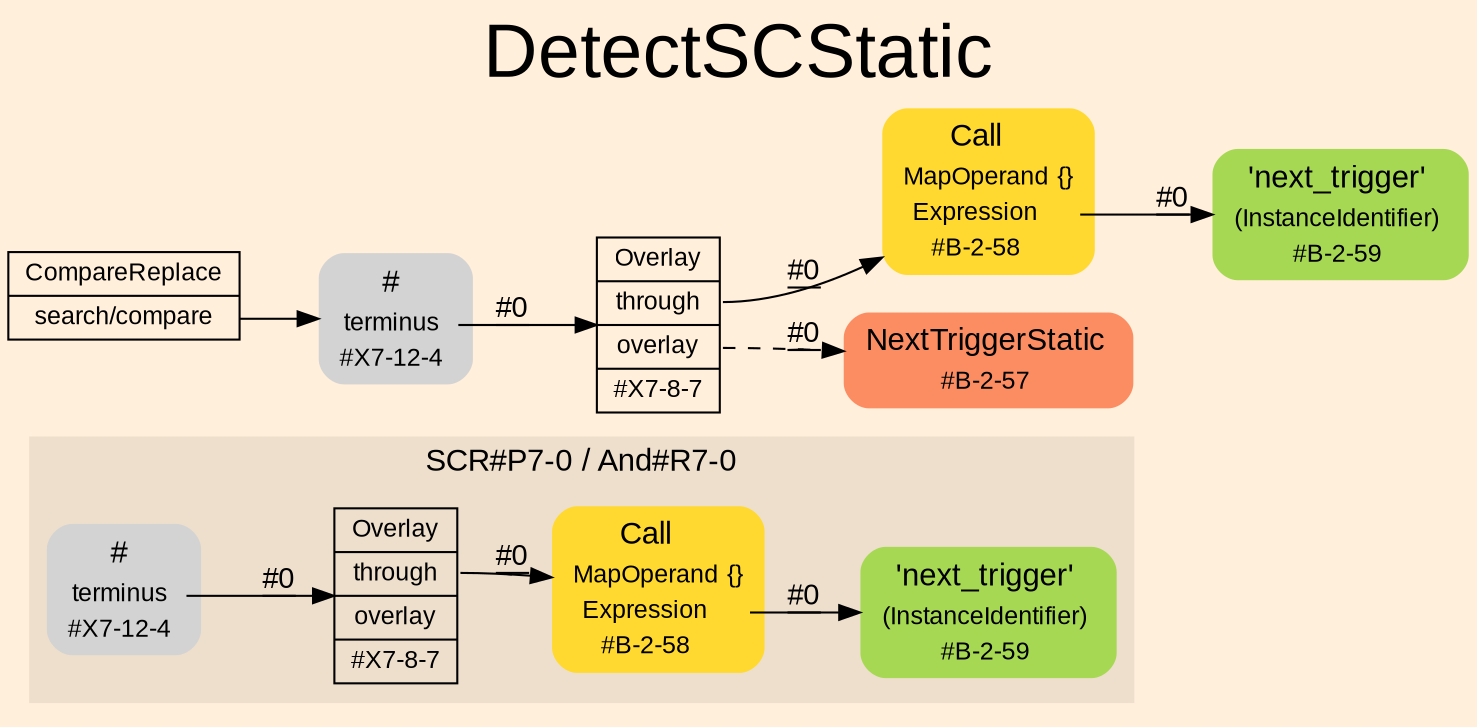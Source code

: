 digraph "DetectSCStatic" {
label = "DetectSCStatic"
labelloc = t
fontsize = "36"
graph [
    rankdir = "LR"
    ranksep = 0.3
    bgcolor = antiquewhite1
    color = black
    fontcolor = black
    fontname = "Arial"
];
node [
    fontname = "Arial"
];
edge [
    fontname = "Arial"
];

// -------------------- figure And#R7-0 --------------------
// -------- region And#R7-0 ----------
subgraph "clusterAnd#R7-0" {
    label = "SCR#P7-0 / And#R7-0"
    style = "filled"
    color = antiquewhite2
    fontsize = "15"
    "And#R7-0/#B-2-58" [
        // -------- block And#R7-0/#B-2-58 ----------
        shape = "plaintext"
        fillcolor = "/set28/6"
        label = <<TABLE BORDER="0" CELLBORDER="0" CELLSPACING="0">
         <TR><TD><FONT POINT-SIZE="15.0">Call</FONT></TD><TD></TD></TR>
         <TR><TD>MapOperand</TD><TD PORT="port0">{}</TD></TR>
         <TR><TD>Expression</TD><TD PORT="port1"></TD></TR>
         <TR><TD>#B-2-58</TD><TD PORT="port2"></TD></TR>
        </TABLE>>
        style = "rounded,filled"
        fontsize = "12"
    ];
    
    "And#R7-0/#X7-12-4" [
        // -------- block And#R7-0/#X7-12-4 ----------
        shape = "plaintext"
        label = <<TABLE BORDER="0" CELLBORDER="0" CELLSPACING="0">
         <TR><TD><FONT POINT-SIZE="15.0">#</FONT></TD><TD></TD></TR>
         <TR><TD>terminus</TD><TD PORT="port0"></TD></TR>
         <TR><TD>#X7-12-4</TD><TD PORT="port1"></TD></TR>
        </TABLE>>
        style = "rounded,filled"
        fontsize = "12"
    ];
    
    "And#R7-0/#X7-8-7" [
        // -------- block And#R7-0/#X7-8-7 ----------
        shape = "record"
        fillcolor = antiquewhite2
        label = "<fixed> Overlay | <port0> through | <port1> overlay | <port2> #X7-8-7"
        style = "filled"
        fontsize = "12"
        color = black
        fontcolor = black
    ];
    
    "And#R7-0/#B-2-59" [
        // -------- block And#R7-0/#B-2-59 ----------
        shape = "plaintext"
        fillcolor = "/set28/5"
        label = <<TABLE BORDER="0" CELLBORDER="0" CELLSPACING="0">
         <TR><TD><FONT POINT-SIZE="15.0">'next_trigger'</FONT></TD><TD></TD></TR>
         <TR><TD>(InstanceIdentifier)</TD><TD PORT="port0"></TD></TR>
         <TR><TD>#B-2-59</TD><TD PORT="port1"></TD></TR>
        </TABLE>>
        style = "rounded,filled"
        fontsize = "12"
    ];
    
}

"And#R7-0/#B-2-58":port1 -> "And#R7-0/#B-2-59" [
    label = "#0"
    decorate = true
    color = black
    fontcolor = black
];

"And#R7-0/#X7-12-4":port0 -> "And#R7-0/#X7-8-7" [
    label = "#0"
    decorate = true
    color = black
    fontcolor = black
];

"And#R7-0/#X7-8-7":port0 -> "And#R7-0/#B-2-58" [
    label = "#0"
    decorate = true
    color = black
    fontcolor = black
];


// -------------------- transformation figure --------------------
"CR#X7-10-7" [
    // -------- block CR#X7-10-7 ----------
    shape = "record"
    fillcolor = antiquewhite1
    label = "<fixed> CompareReplace | <port0> search/compare"
    style = "filled"
    fontsize = "12"
    color = black
    fontcolor = black
];

"#X7-12-4" [
    // -------- block #X7-12-4 ----------
    shape = "plaintext"
    label = <<TABLE BORDER="0" CELLBORDER="0" CELLSPACING="0">
     <TR><TD><FONT POINT-SIZE="15.0">#</FONT></TD><TD></TD></TR>
     <TR><TD>terminus</TD><TD PORT="port0"></TD></TR>
     <TR><TD>#X7-12-4</TD><TD PORT="port1"></TD></TR>
    </TABLE>>
    style = "rounded,filled"
    fontsize = "12"
];

"#X7-8-7" [
    // -------- block #X7-8-7 ----------
    shape = "record"
    fillcolor = antiquewhite1
    label = "<fixed> Overlay | <port0> through | <port1> overlay | <port2> #X7-8-7"
    style = "filled"
    fontsize = "12"
    color = black
    fontcolor = black
];

"#B-2-58" [
    // -------- block #B-2-58 ----------
    shape = "plaintext"
    fillcolor = "/set28/6"
    label = <<TABLE BORDER="0" CELLBORDER="0" CELLSPACING="0">
     <TR><TD><FONT POINT-SIZE="15.0">Call</FONT></TD><TD></TD></TR>
     <TR><TD>MapOperand</TD><TD PORT="port0">{}</TD></TR>
     <TR><TD>Expression</TD><TD PORT="port1"></TD></TR>
     <TR><TD>#B-2-58</TD><TD PORT="port2"></TD></TR>
    </TABLE>>
    style = "rounded,filled"
    fontsize = "12"
];

"#B-2-59" [
    // -------- block #B-2-59 ----------
    shape = "plaintext"
    fillcolor = "/set28/5"
    label = <<TABLE BORDER="0" CELLBORDER="0" CELLSPACING="0">
     <TR><TD><FONT POINT-SIZE="15.0">'next_trigger'</FONT></TD><TD></TD></TR>
     <TR><TD>(InstanceIdentifier)</TD><TD PORT="port0"></TD></TR>
     <TR><TD>#B-2-59</TD><TD PORT="port1"></TD></TR>
    </TABLE>>
    style = "rounded,filled"
    fontsize = "12"
];

"#B-2-57" [
    // -------- block #B-2-57 ----------
    shape = "plaintext"
    fillcolor = "/set28/2"
    label = <<TABLE BORDER="0" CELLBORDER="0" CELLSPACING="0">
     <TR><TD><FONT POINT-SIZE="15.0">NextTriggerStatic</FONT></TD><TD></TD></TR>
     <TR><TD>#B-2-57</TD><TD PORT="port0"></TD></TR>
    </TABLE>>
    style = "rounded,filled"
    fontsize = "12"
];

"CR#X7-10-7":port0 -> "#X7-12-4" [
    label = ""
    decorate = true
    color = black
    fontcolor = black
];

"#X7-12-4":port0 -> "#X7-8-7" [
    label = "#0"
    decorate = true
    color = black
    fontcolor = black
];

"#X7-8-7":port0 -> "#B-2-58" [
    label = "#0"
    decorate = true
    color = black
    fontcolor = black
];

"#X7-8-7":port1 -> "#B-2-57" [
    style="dashed"
    label = "#0"
    decorate = true
    color = black
    fontcolor = black
];

"#B-2-58":port1 -> "#B-2-59" [
    label = "#0"
    decorate = true
    color = black
    fontcolor = black
];


}
